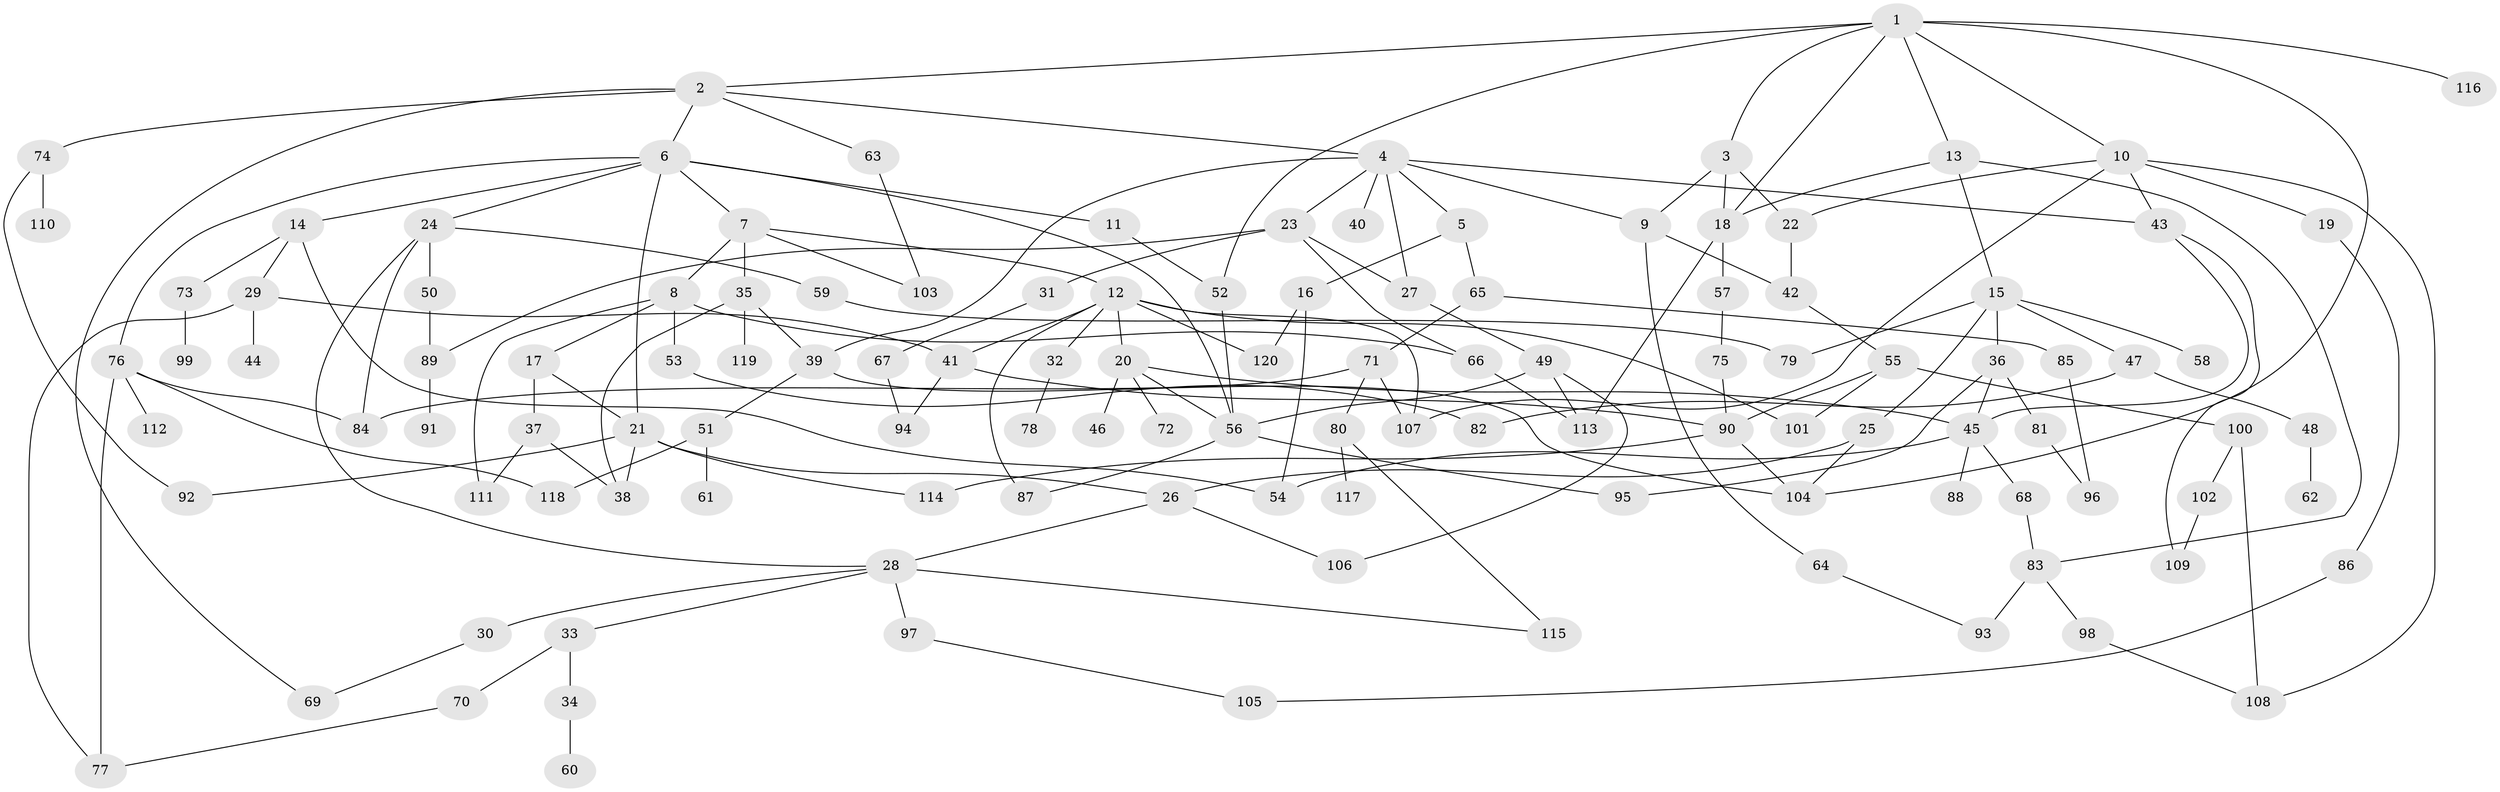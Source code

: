 // Generated by graph-tools (version 1.1) at 2025/49/03/09/25 03:49:17]
// undirected, 120 vertices, 178 edges
graph export_dot {
graph [start="1"]
  node [color=gray90,style=filled];
  1;
  2;
  3;
  4;
  5;
  6;
  7;
  8;
  9;
  10;
  11;
  12;
  13;
  14;
  15;
  16;
  17;
  18;
  19;
  20;
  21;
  22;
  23;
  24;
  25;
  26;
  27;
  28;
  29;
  30;
  31;
  32;
  33;
  34;
  35;
  36;
  37;
  38;
  39;
  40;
  41;
  42;
  43;
  44;
  45;
  46;
  47;
  48;
  49;
  50;
  51;
  52;
  53;
  54;
  55;
  56;
  57;
  58;
  59;
  60;
  61;
  62;
  63;
  64;
  65;
  66;
  67;
  68;
  69;
  70;
  71;
  72;
  73;
  74;
  75;
  76;
  77;
  78;
  79;
  80;
  81;
  82;
  83;
  84;
  85;
  86;
  87;
  88;
  89;
  90;
  91;
  92;
  93;
  94;
  95;
  96;
  97;
  98;
  99;
  100;
  101;
  102;
  103;
  104;
  105;
  106;
  107;
  108;
  109;
  110;
  111;
  112;
  113;
  114;
  115;
  116;
  117;
  118;
  119;
  120;
  1 -- 2;
  1 -- 3;
  1 -- 10;
  1 -- 13;
  1 -- 52;
  1 -- 116;
  1 -- 104;
  1 -- 18;
  2 -- 4;
  2 -- 6;
  2 -- 63;
  2 -- 74;
  2 -- 69;
  3 -- 18;
  3 -- 9;
  3 -- 22;
  4 -- 5;
  4 -- 9;
  4 -- 23;
  4 -- 40;
  4 -- 43;
  4 -- 39;
  4 -- 27;
  5 -- 16;
  5 -- 65;
  6 -- 7;
  6 -- 11;
  6 -- 14;
  6 -- 24;
  6 -- 76;
  6 -- 21;
  6 -- 56;
  7 -- 8;
  7 -- 12;
  7 -- 35;
  7 -- 103;
  8 -- 17;
  8 -- 53;
  8 -- 66;
  8 -- 111;
  9 -- 64;
  9 -- 42;
  10 -- 19;
  10 -- 22;
  10 -- 108;
  10 -- 107;
  10 -- 43;
  11 -- 52;
  12 -- 20;
  12 -- 32;
  12 -- 41;
  12 -- 87;
  12 -- 107;
  12 -- 120;
  12 -- 101;
  13 -- 15;
  13 -- 83;
  13 -- 18;
  14 -- 29;
  14 -- 73;
  14 -- 54;
  15 -- 25;
  15 -- 36;
  15 -- 47;
  15 -- 58;
  15 -- 79;
  16 -- 120;
  16 -- 54;
  17 -- 21;
  17 -- 37;
  18 -- 57;
  18 -- 113;
  19 -- 86;
  20 -- 46;
  20 -- 56;
  20 -- 72;
  20 -- 45;
  21 -- 114;
  21 -- 26;
  21 -- 92;
  21 -- 38;
  22 -- 42;
  23 -- 27;
  23 -- 31;
  23 -- 66;
  23 -- 89;
  24 -- 28;
  24 -- 50;
  24 -- 59;
  24 -- 84;
  25 -- 26;
  25 -- 104;
  26 -- 106;
  26 -- 28;
  27 -- 49;
  28 -- 30;
  28 -- 33;
  28 -- 97;
  28 -- 115;
  29 -- 44;
  29 -- 77;
  29 -- 41;
  30 -- 69;
  31 -- 67;
  32 -- 78;
  33 -- 34;
  33 -- 70;
  34 -- 60;
  35 -- 39;
  35 -- 119;
  35 -- 38;
  36 -- 45;
  36 -- 81;
  36 -- 95;
  37 -- 38;
  37 -- 111;
  39 -- 51;
  39 -- 104;
  41 -- 94;
  41 -- 90;
  42 -- 55;
  43 -- 45;
  43 -- 109;
  45 -- 54;
  45 -- 68;
  45 -- 88;
  47 -- 48;
  47 -- 82;
  48 -- 62;
  49 -- 113;
  49 -- 106;
  49 -- 56;
  50 -- 89;
  51 -- 61;
  51 -- 118;
  52 -- 56;
  53 -- 82;
  55 -- 90;
  55 -- 100;
  55 -- 101;
  56 -- 87;
  56 -- 95;
  57 -- 75;
  59 -- 79;
  63 -- 103;
  64 -- 93;
  65 -- 71;
  65 -- 85;
  66 -- 113;
  67 -- 94;
  68 -- 83;
  70 -- 77;
  71 -- 80;
  71 -- 107;
  71 -- 84;
  73 -- 99;
  74 -- 92;
  74 -- 110;
  75 -- 90;
  76 -- 112;
  76 -- 118;
  76 -- 84;
  76 -- 77;
  80 -- 115;
  80 -- 117;
  81 -- 96;
  83 -- 93;
  83 -- 98;
  85 -- 96;
  86 -- 105;
  89 -- 91;
  90 -- 104;
  90 -- 114;
  97 -- 105;
  98 -- 108;
  100 -- 102;
  100 -- 108;
  102 -- 109;
}
